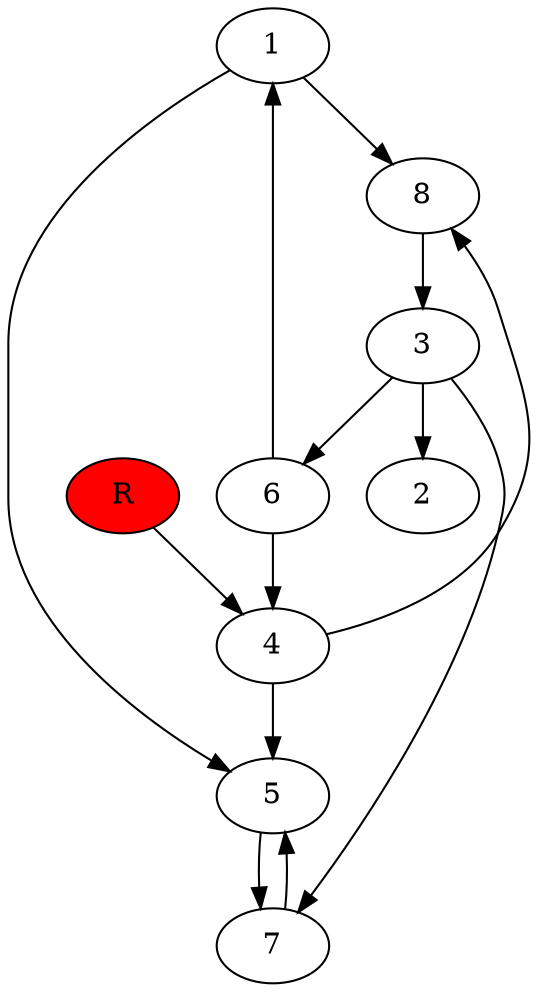digraph prb42829 {
	1
	2
	3
	4
	5
	6
	7
	8
	R [fillcolor="#ff0000" style=filled]
	1 -> 5
	1 -> 8
	3 -> 2
	3 -> 6
	3 -> 7
	4 -> 5
	4 -> 8
	5 -> 7
	6 -> 1
	6 -> 4
	7 -> 5
	8 -> 3
	R -> 4
}
